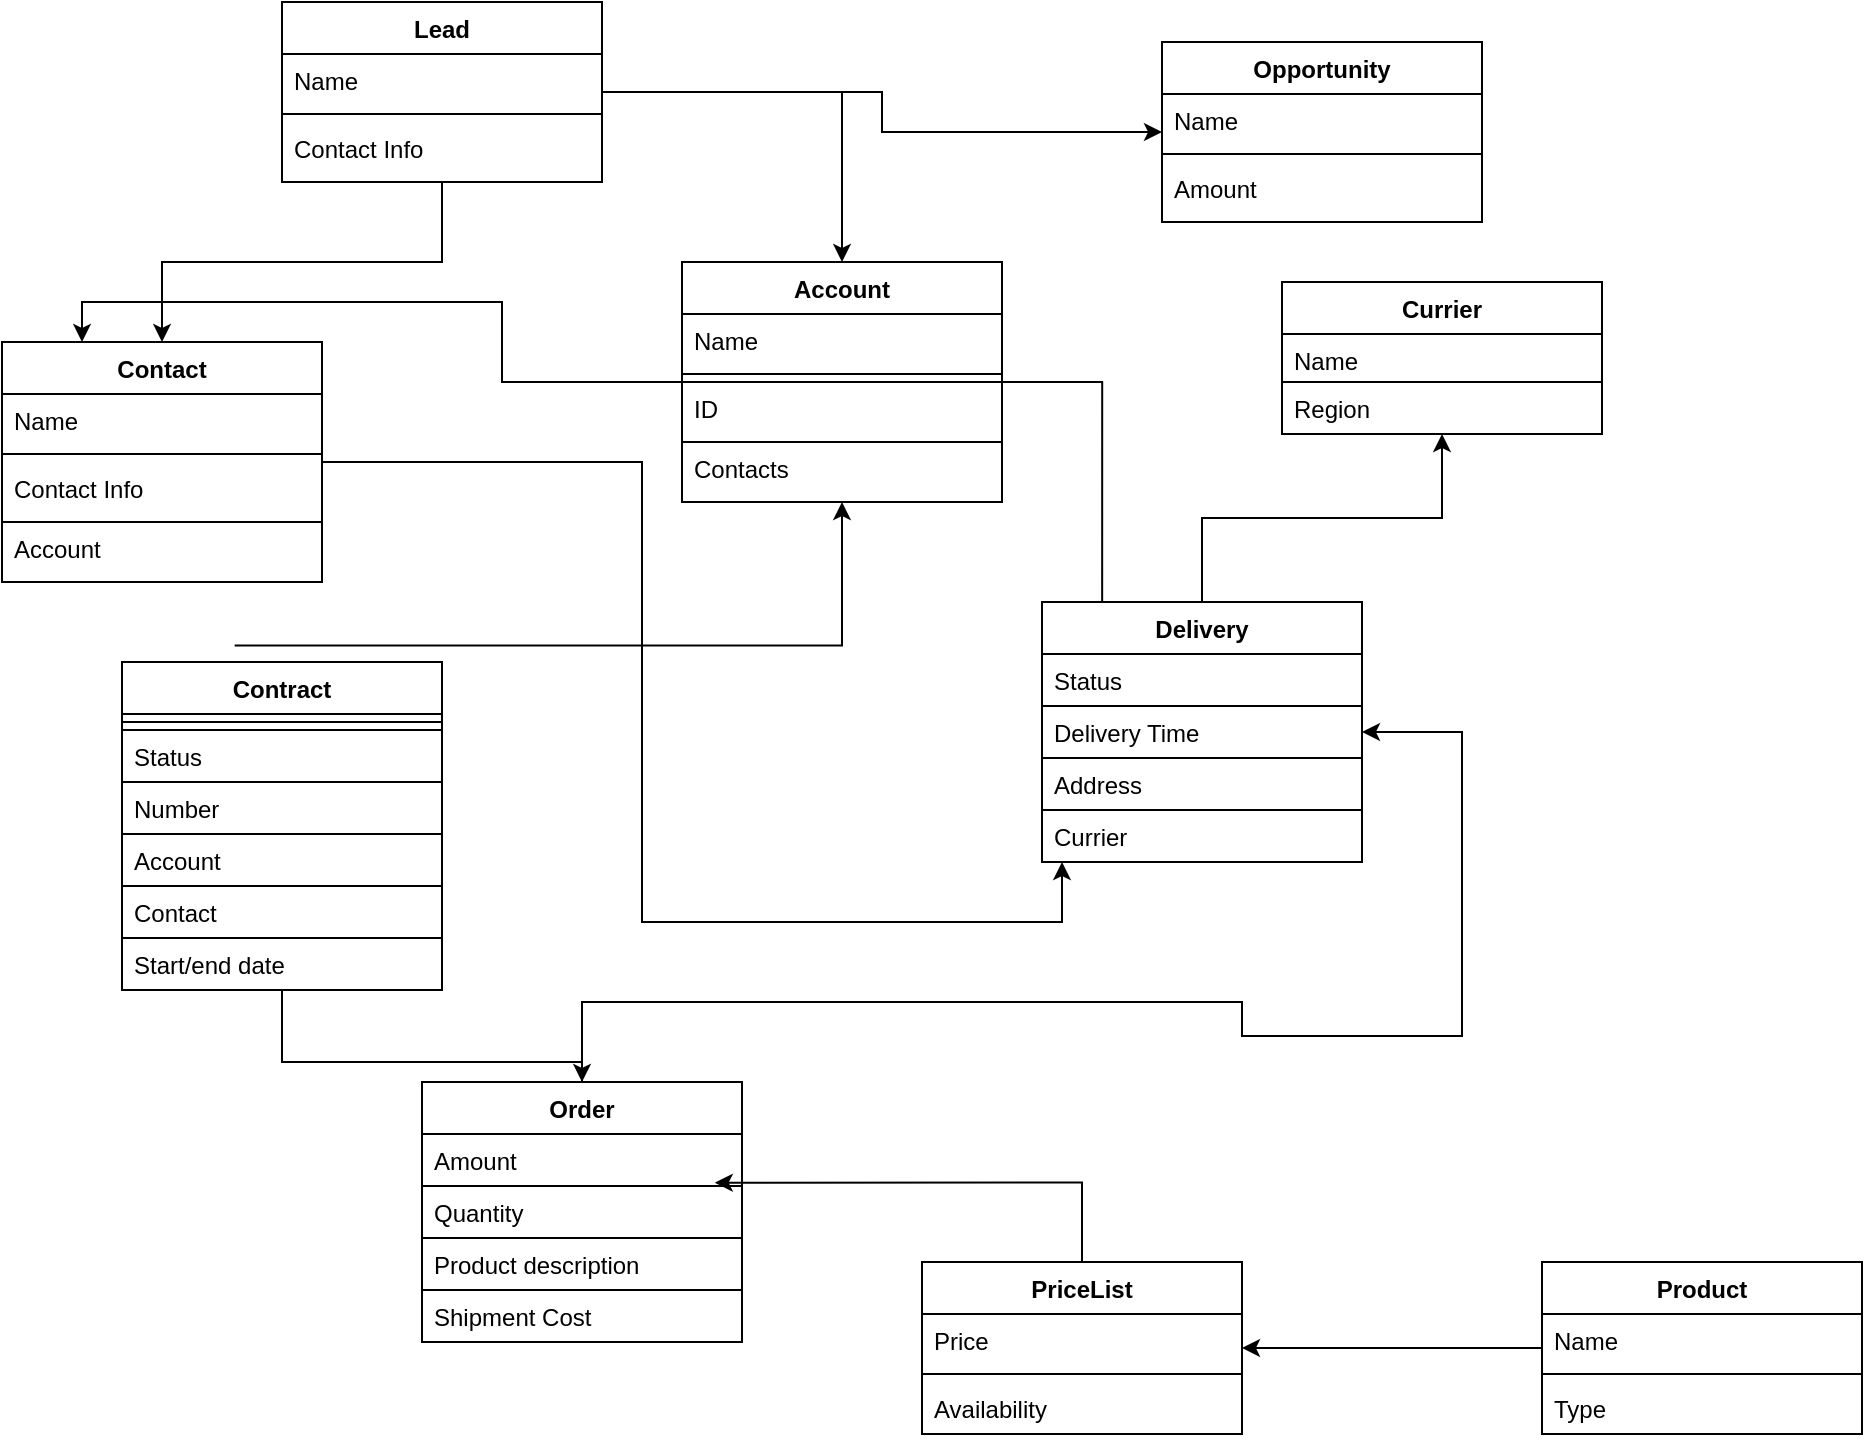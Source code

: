 <mxfile version="13.5.3" type="github">
  <diagram name="Page-1" id="b520641d-4fe3-3701-9064-5fc419738815">
    <mxGraphModel dx="868" dy="482" grid="1" gridSize="10" guides="1" tooltips="1" connect="1" arrows="1" fold="1" page="1" pageScale="1" pageWidth="1100" pageHeight="850" background="#ffffff" math="0" shadow="0">
      <root>
        <mxCell id="0" />
        <mxCell id="1" parent="0" />
        <mxCell id="QXKJpP7RtMIgjdvXQBMT-15" value="" style="edgeStyle=orthogonalEdgeStyle;rounded=0;orthogonalLoop=1;jettySize=auto;html=1;" parent="1" source="QXKJpP7RtMIgjdvXQBMT-7" target="QXKJpP7RtMIgjdvXQBMT-11" edge="1">
          <mxGeometry relative="1" as="geometry" />
        </mxCell>
        <mxCell id="QXKJpP7RtMIgjdvXQBMT-20" value="" style="edgeStyle=orthogonalEdgeStyle;rounded=0;orthogonalLoop=1;jettySize=auto;html=1;" parent="1" source="QXKJpP7RtMIgjdvXQBMT-7" target="QXKJpP7RtMIgjdvXQBMT-16" edge="1">
          <mxGeometry relative="1" as="geometry" />
        </mxCell>
        <mxCell id="QXKJpP7RtMIgjdvXQBMT-29" value="" style="edgeStyle=orthogonalEdgeStyle;rounded=0;orthogonalLoop=1;jettySize=auto;html=1;" parent="1" source="QXKJpP7RtMIgjdvXQBMT-7" target="QXKJpP7RtMIgjdvXQBMT-24" edge="1">
          <mxGeometry relative="1" as="geometry" />
        </mxCell>
        <mxCell id="QXKJpP7RtMIgjdvXQBMT-62" style="edgeStyle=orthogonalEdgeStyle;rounded=0;orthogonalLoop=1;jettySize=auto;html=1;entryX=0.188;entryY=0.128;entryDx=0;entryDy=0;entryPerimeter=0;" parent="1" source="QXKJpP7RtMIgjdvXQBMT-11" target="QXKJpP7RtMIgjdvXQBMT-53" edge="1">
          <mxGeometry relative="1" as="geometry" />
        </mxCell>
        <mxCell id="QXKJpP7RtMIgjdvXQBMT-63" style="edgeStyle=orthogonalEdgeStyle;rounded=0;orthogonalLoop=1;jettySize=auto;html=1;" parent="1" source="QXKJpP7RtMIgjdvXQBMT-16" target="QXKJpP7RtMIgjdvXQBMT-53" edge="1">
          <mxGeometry relative="1" as="geometry">
            <Array as="points">
              <mxPoint x="360" y="470" />
              <mxPoint x="570" y="470" />
            </Array>
          </mxGeometry>
        </mxCell>
        <mxCell id="QXKJpP7RtMIgjdvXQBMT-38" value="" style="edgeStyle=orthogonalEdgeStyle;rounded=0;orthogonalLoop=1;jettySize=auto;html=1;" parent="1" source="QXKJpP7RtMIgjdvXQBMT-30" target="QXKJpP7RtMIgjdvXQBMT-34" edge="1">
          <mxGeometry relative="1" as="geometry" />
        </mxCell>
        <mxCell id="QXKJpP7RtMIgjdvXQBMT-50" value="" style="edgeStyle=orthogonalEdgeStyle;rounded=0;orthogonalLoop=1;jettySize=auto;html=1;" parent="1" source="QXKJpP7RtMIgjdvXQBMT-39" target="QXKJpP7RtMIgjdvXQBMT-46" edge="1">
          <mxGeometry relative="1" as="geometry">
            <Array as="points">
              <mxPoint x="180" y="540" />
              <mxPoint x="330" y="540" />
            </Array>
          </mxGeometry>
        </mxCell>
        <mxCell id="QXKJpP7RtMIgjdvXQBMT-60" value="" style="edgeStyle=orthogonalEdgeStyle;rounded=0;orthogonalLoop=1;jettySize=auto;html=1;" parent="1" source="QXKJpP7RtMIgjdvXQBMT-53" target="QXKJpP7RtMIgjdvXQBMT-57" edge="1">
          <mxGeometry relative="1" as="geometry" />
        </mxCell>
        <mxCell id="QXKJpP7RtMIgjdvXQBMT-65" style="edgeStyle=orthogonalEdgeStyle;rounded=0;orthogonalLoop=1;jettySize=auto;html=1;entryX=0.25;entryY=0;entryDx=0;entryDy=0;" parent="1" source="QXKJpP7RtMIgjdvXQBMT-11" target="QXKJpP7RtMIgjdvXQBMT-16" edge="1">
          <mxGeometry relative="1" as="geometry" />
        </mxCell>
        <mxCell id="QXKJpP7RtMIgjdvXQBMT-24" value="Opportunity" style="swimlane;fontStyle=1;align=center;verticalAlign=top;childLayout=stackLayout;horizontal=1;startSize=26;horizontalStack=0;resizeParent=1;resizeParentMax=0;resizeLast=0;collapsible=1;marginBottom=0;flipH=0;flipV=0;" parent="1" vertex="1">
          <mxGeometry x="620" y="30" width="160" height="90" as="geometry">
            <mxRectangle x="300" y="260" width="100" height="26" as="alternateBounds" />
          </mxGeometry>
        </mxCell>
        <mxCell id="QXKJpP7RtMIgjdvXQBMT-25" value="Name" style="text;strokeColor=none;fillColor=none;align=left;verticalAlign=top;spacingLeft=4;spacingRight=4;overflow=hidden;rotatable=0;points=[[0,0.5],[1,0.5]];portConstraint=eastwest;" parent="QXKJpP7RtMIgjdvXQBMT-24" vertex="1">
          <mxGeometry y="26" width="160" height="26" as="geometry" />
        </mxCell>
        <mxCell id="QXKJpP7RtMIgjdvXQBMT-26" value="" style="line;strokeWidth=1;fillColor=none;align=left;verticalAlign=middle;spacingTop=-1;spacingLeft=3;spacingRight=3;rotatable=0;labelPosition=right;points=[];portConstraint=eastwest;" parent="QXKJpP7RtMIgjdvXQBMT-24" vertex="1">
          <mxGeometry y="52" width="160" height="8" as="geometry" />
        </mxCell>
        <mxCell id="QXKJpP7RtMIgjdvXQBMT-27" value="Amount" style="text;strokeColor=none;fillColor=none;align=left;verticalAlign=top;spacingLeft=4;spacingRight=4;overflow=hidden;rotatable=0;points=[[0,0.5],[1,0.5]];portConstraint=eastwest;" parent="QXKJpP7RtMIgjdvXQBMT-24" vertex="1">
          <mxGeometry y="60" width="160" height="30" as="geometry" />
        </mxCell>
        <mxCell id="QXKJpP7RtMIgjdvXQBMT-7" value="Lead&#xa;&#xa;&#xa;&#xa;&#xa;&#xa;&#xa;" style="swimlane;fontStyle=1;align=center;verticalAlign=top;childLayout=stackLayout;horizontal=1;startSize=26;horizontalStack=0;resizeParent=1;resizeParentMax=0;resizeLast=0;collapsible=1;marginBottom=0;flipH=0;flipV=0;" parent="1" vertex="1">
          <mxGeometry x="180" y="10" width="160" height="90" as="geometry">
            <mxRectangle x="300" y="260" width="100" height="26" as="alternateBounds" />
          </mxGeometry>
        </mxCell>
        <mxCell id="QXKJpP7RtMIgjdvXQBMT-8" value="Name" style="text;strokeColor=none;fillColor=none;align=left;verticalAlign=top;spacingLeft=4;spacingRight=4;overflow=hidden;rotatable=0;points=[[0,0.5],[1,0.5]];portConstraint=eastwest;" parent="QXKJpP7RtMIgjdvXQBMT-7" vertex="1">
          <mxGeometry y="26" width="160" height="26" as="geometry" />
        </mxCell>
        <mxCell id="QXKJpP7RtMIgjdvXQBMT-9" value="" style="line;strokeWidth=1;fillColor=none;align=left;verticalAlign=middle;spacingTop=-1;spacingLeft=3;spacingRight=3;rotatable=0;labelPosition=right;points=[];portConstraint=eastwest;" parent="QXKJpP7RtMIgjdvXQBMT-7" vertex="1">
          <mxGeometry y="52" width="160" height="8" as="geometry" />
        </mxCell>
        <mxCell id="QXKJpP7RtMIgjdvXQBMT-10" value="Contact Info" style="text;strokeColor=none;fillColor=none;align=left;verticalAlign=top;spacingLeft=4;spacingRight=4;overflow=hidden;rotatable=0;points=[[0,0.5],[1,0.5]];portConstraint=eastwest;" parent="QXKJpP7RtMIgjdvXQBMT-7" vertex="1">
          <mxGeometry y="60" width="160" height="30" as="geometry" />
        </mxCell>
        <mxCell id="QXKJpP7RtMIgjdvXQBMT-70" style="edgeStyle=orthogonalEdgeStyle;rounded=0;orthogonalLoop=1;jettySize=auto;html=1;exitX=0.352;exitY=-0.05;exitDx=0;exitDy=0;exitPerimeter=0;" parent="1" source="QXKJpP7RtMIgjdvXQBMT-39" target="QXKJpP7RtMIgjdvXQBMT-11" edge="1">
          <mxGeometry relative="1" as="geometry" />
        </mxCell>
        <mxCell id="QXKJpP7RtMIgjdvXQBMT-57" value="Currier" style="swimlane;fontStyle=1;align=center;verticalAlign=top;childLayout=stackLayout;horizontal=1;startSize=26;horizontalStack=0;resizeParent=1;resizeParentMax=0;resizeLast=0;collapsible=1;marginBottom=0;" parent="1" vertex="1">
          <mxGeometry x="680" y="150" width="160" height="76" as="geometry" />
        </mxCell>
        <mxCell id="QXKJpP7RtMIgjdvXQBMT-58" value="Name" style="text;strokeColor=none;fillColor=none;align=left;verticalAlign=top;spacingLeft=4;spacingRight=4;overflow=hidden;rotatable=0;points=[[0,0.5],[1,0.5]];portConstraint=eastwest;" parent="QXKJpP7RtMIgjdvXQBMT-57" vertex="1">
          <mxGeometry y="26" width="160" height="24" as="geometry" />
        </mxCell>
        <mxCell id="QXKJpP7RtMIgjdvXQBMT-59" value="Region" style="text;fillColor=none;align=left;verticalAlign=top;spacingLeft=4;spacingRight=4;overflow=hidden;rotatable=0;points=[[0,0.5],[1,0.5]];portConstraint=eastwest;strokeColor=#000000;" parent="QXKJpP7RtMIgjdvXQBMT-57" vertex="1">
          <mxGeometry y="50" width="160" height="26" as="geometry" />
        </mxCell>
        <mxCell id="QXKJpP7RtMIgjdvXQBMT-72" style="edgeStyle=orthogonalEdgeStyle;rounded=0;orthogonalLoop=1;jettySize=auto;html=1;entryX=0.915;entryY=-0.064;entryDx=0;entryDy=0;entryPerimeter=0;" parent="1" source="QXKJpP7RtMIgjdvXQBMT-34" target="QXKJpP7RtMIgjdvXQBMT-67" edge="1">
          <mxGeometry relative="1" as="geometry" />
        </mxCell>
        <mxCell id="QXKJpP7RtMIgjdvXQBMT-73" style="edgeStyle=orthogonalEdgeStyle;rounded=0;orthogonalLoop=1;jettySize=auto;html=1;entryX=1;entryY=0.5;entryDx=0;entryDy=0;" parent="1" source="QXKJpP7RtMIgjdvXQBMT-46" target="QXKJpP7RtMIgjdvXQBMT-68" edge="1">
          <mxGeometry relative="1" as="geometry">
            <mxPoint x="810" y="470" as="targetPoint" />
            <Array as="points">
              <mxPoint x="330" y="510" />
              <mxPoint x="660" y="510" />
              <mxPoint x="660" y="527" />
              <mxPoint x="770" y="527" />
              <mxPoint x="770" y="375" />
            </Array>
          </mxGeometry>
        </mxCell>
        <mxCell id="QXKJpP7RtMIgjdvXQBMT-11" value="Account" style="swimlane;fontStyle=1;align=center;verticalAlign=top;childLayout=stackLayout;horizontal=1;startSize=26;horizontalStack=0;resizeParent=1;resizeParentMax=0;resizeLast=0;collapsible=1;marginBottom=0;" parent="1" vertex="1">
          <mxGeometry x="380" y="140" width="160" height="120" as="geometry">
            <mxRectangle x="300" y="260" width="100" height="26" as="alternateBounds" />
          </mxGeometry>
        </mxCell>
        <mxCell id="QXKJpP7RtMIgjdvXQBMT-12" value="Name" style="text;strokeColor=none;fillColor=none;align=left;verticalAlign=top;spacingLeft=4;spacingRight=4;overflow=hidden;rotatable=0;points=[[0,0.5],[1,0.5]];portConstraint=eastwest;" parent="QXKJpP7RtMIgjdvXQBMT-11" vertex="1">
          <mxGeometry y="26" width="160" height="26" as="geometry" />
        </mxCell>
        <mxCell id="QXKJpP7RtMIgjdvXQBMT-13" value="" style="line;strokeWidth=1;fillColor=none;align=left;verticalAlign=middle;spacingTop=-1;spacingLeft=3;spacingRight=3;rotatable=0;labelPosition=right;points=[];portConstraint=eastwest;" parent="QXKJpP7RtMIgjdvXQBMT-11" vertex="1">
          <mxGeometry y="52" width="160" height="8" as="geometry" />
        </mxCell>
        <mxCell id="QXKJpP7RtMIgjdvXQBMT-64" value="ID" style="text;fillColor=none;align=left;verticalAlign=top;spacingLeft=4;spacingRight=4;overflow=hidden;rotatable=0;points=[[0,0.5],[1,0.5]];portConstraint=eastwest;strokeColor=#000000;" parent="QXKJpP7RtMIgjdvXQBMT-11" vertex="1">
          <mxGeometry y="60" width="160" height="30" as="geometry" />
        </mxCell>
        <mxCell id="QXKJpP7RtMIgjdvXQBMT-76" value="Contacts " style="text;fillColor=none;align=left;verticalAlign=top;spacingLeft=4;spacingRight=4;overflow=hidden;rotatable=0;points=[[0,0.5],[1,0.5]];portConstraint=eastwest;strokeColor=#000000;" parent="QXKJpP7RtMIgjdvXQBMT-11" vertex="1">
          <mxGeometry y="90" width="160" height="30" as="geometry" />
        </mxCell>
        <mxCell id="QXKJpP7RtMIgjdvXQBMT-16" value="Contact" style="swimlane;fontStyle=1;align=center;verticalAlign=top;childLayout=stackLayout;horizontal=1;startSize=26;horizontalStack=0;resizeParent=1;resizeParentMax=0;resizeLast=0;collapsible=1;marginBottom=0;flipH=0;flipV=0;" parent="1" vertex="1">
          <mxGeometry x="40" y="180" width="160" height="120" as="geometry">
            <mxRectangle x="300" y="260" width="100" height="26" as="alternateBounds" />
          </mxGeometry>
        </mxCell>
        <mxCell id="QXKJpP7RtMIgjdvXQBMT-17" value="Name" style="text;strokeColor=none;fillColor=none;align=left;verticalAlign=top;spacingLeft=4;spacingRight=4;overflow=hidden;rotatable=0;points=[[0,0.5],[1,0.5]];portConstraint=eastwest;" parent="QXKJpP7RtMIgjdvXQBMT-16" vertex="1">
          <mxGeometry y="26" width="160" height="26" as="geometry" />
        </mxCell>
        <mxCell id="QXKJpP7RtMIgjdvXQBMT-18" value="" style="line;strokeWidth=1;fillColor=none;align=left;verticalAlign=middle;spacingTop=-1;spacingLeft=3;spacingRight=3;rotatable=0;labelPosition=right;points=[];portConstraint=eastwest;" parent="QXKJpP7RtMIgjdvXQBMT-16" vertex="1">
          <mxGeometry y="52" width="160" height="8" as="geometry" />
        </mxCell>
        <mxCell id="QXKJpP7RtMIgjdvXQBMT-75" value="Contact Info" style="text;strokeColor=none;fillColor=none;align=left;verticalAlign=top;spacingLeft=4;spacingRight=4;overflow=hidden;rotatable=0;points=[[0,0.5],[1,0.5]];portConstraint=eastwest;" parent="QXKJpP7RtMIgjdvXQBMT-16" vertex="1">
          <mxGeometry y="60" width="160" height="30" as="geometry" />
        </mxCell>
        <mxCell id="QXKJpP7RtMIgjdvXQBMT-19" value="Account" style="text;fillColor=none;align=left;verticalAlign=top;spacingLeft=4;spacingRight=4;overflow=hidden;rotatable=0;points=[[0,0.5],[1,0.5]];portConstraint=eastwest;strokeColor=#000000;" parent="QXKJpP7RtMIgjdvXQBMT-16" vertex="1">
          <mxGeometry y="90" width="160" height="30" as="geometry" />
        </mxCell>
        <mxCell id="QXKJpP7RtMIgjdvXQBMT-53" value="Delivery" style="swimlane;fontStyle=1;align=center;verticalAlign=top;childLayout=stackLayout;horizontal=1;startSize=26;horizontalStack=0;resizeParent=1;resizeParentMax=0;resizeLast=0;collapsible=1;marginBottom=0;" parent="1" vertex="1">
          <mxGeometry x="560" y="310" width="160" height="130" as="geometry" />
        </mxCell>
        <mxCell id="QXKJpP7RtMIgjdvXQBMT-54" value="Status" style="text;strokeColor=none;fillColor=none;align=left;verticalAlign=top;spacingLeft=4;spacingRight=4;overflow=hidden;rotatable=0;points=[[0,0.5],[1,0.5]];portConstraint=eastwest;" parent="QXKJpP7RtMIgjdvXQBMT-53" vertex="1">
          <mxGeometry y="26" width="160" height="26" as="geometry" />
        </mxCell>
        <mxCell id="QXKJpP7RtMIgjdvXQBMT-68" value="Delivery Time" style="text;fillColor=none;align=left;verticalAlign=top;spacingLeft=4;spacingRight=4;overflow=hidden;rotatable=0;points=[[0,0.5],[1,0.5]];portConstraint=eastwest;strokeColor=#000000;" parent="QXKJpP7RtMIgjdvXQBMT-53" vertex="1">
          <mxGeometry y="52" width="160" height="26" as="geometry" />
        </mxCell>
        <mxCell id="QXKJpP7RtMIgjdvXQBMT-55" value="Address" style="text;fillColor=none;align=left;verticalAlign=top;spacingLeft=4;spacingRight=4;overflow=hidden;rotatable=0;points=[[0,0.5],[1,0.5]];portConstraint=eastwest;strokeColor=#000000;" parent="QXKJpP7RtMIgjdvXQBMT-53" vertex="1">
          <mxGeometry y="78" width="160" height="26" as="geometry" />
        </mxCell>
        <mxCell id="QXKJpP7RtMIgjdvXQBMT-81" value="Currier" style="text;fillColor=none;align=left;verticalAlign=top;spacingLeft=4;spacingRight=4;overflow=hidden;rotatable=0;points=[[0,0.5],[1,0.5]];portConstraint=eastwest;strokeColor=#000000;" parent="QXKJpP7RtMIgjdvXQBMT-53" vertex="1">
          <mxGeometry y="104" width="160" height="26" as="geometry" />
        </mxCell>
        <mxCell id="QXKJpP7RtMIgjdvXQBMT-46" value="Order" style="swimlane;fontStyle=1;align=center;verticalAlign=top;childLayout=stackLayout;horizontal=1;startSize=26;horizontalStack=0;resizeParent=1;resizeParentMax=0;resizeLast=0;collapsible=1;marginBottom=0;" parent="1" vertex="1">
          <mxGeometry x="250" y="550" width="160" height="130" as="geometry" />
        </mxCell>
        <mxCell id="QXKJpP7RtMIgjdvXQBMT-47" value="Amount " style="text;strokeColor=none;fillColor=none;align=left;verticalAlign=top;spacingLeft=4;spacingRight=4;overflow=hidden;rotatable=0;points=[[0,0.5],[1,0.5]];portConstraint=eastwest;" parent="QXKJpP7RtMIgjdvXQBMT-46" vertex="1">
          <mxGeometry y="26" width="160" height="26" as="geometry" />
        </mxCell>
        <mxCell id="QXKJpP7RtMIgjdvXQBMT-67" value="Quantity " style="text;fillColor=none;align=left;verticalAlign=top;spacingLeft=4;spacingRight=4;overflow=hidden;rotatable=0;points=[[0,0.5],[1,0.5]];portConstraint=eastwest;strokeColor=#000000;" parent="QXKJpP7RtMIgjdvXQBMT-46" vertex="1">
          <mxGeometry y="52" width="160" height="26" as="geometry" />
        </mxCell>
        <mxCell id="QXKJpP7RtMIgjdvXQBMT-52" value="Product description" style="text;fillColor=none;align=left;verticalAlign=top;spacingLeft=4;spacingRight=4;overflow=hidden;rotatable=0;points=[[0,0.5],[1,0.5]];portConstraint=eastwest;strokeColor=#000000;" parent="QXKJpP7RtMIgjdvXQBMT-46" vertex="1">
          <mxGeometry y="78" width="160" height="26" as="geometry" />
        </mxCell>
        <mxCell id="QXKJpP7RtMIgjdvXQBMT-80" value="Shipment Cost" style="text;fillColor=none;align=left;verticalAlign=top;spacingLeft=4;spacingRight=4;overflow=hidden;rotatable=0;points=[[0,0.5],[1,0.5]];portConstraint=eastwest;strokeColor=#000000;" parent="QXKJpP7RtMIgjdvXQBMT-46" vertex="1">
          <mxGeometry y="104" width="160" height="26" as="geometry" />
        </mxCell>
        <mxCell id="QXKJpP7RtMIgjdvXQBMT-39" value="Contract" style="swimlane;fontStyle=1;align=center;verticalAlign=top;childLayout=stackLayout;horizontal=1;startSize=26;horizontalStack=0;resizeParent=1;resizeParentMax=0;resizeLast=0;collapsible=1;marginBottom=0;" parent="1" vertex="1">
          <mxGeometry x="100" y="340" width="160" height="164" as="geometry" />
        </mxCell>
        <mxCell id="QXKJpP7RtMIgjdvXQBMT-41" value="" style="line;strokeWidth=1;fillColor=none;align=left;verticalAlign=middle;spacingTop=-1;spacingLeft=3;spacingRight=3;rotatable=0;labelPosition=right;points=[];portConstraint=eastwest;" parent="QXKJpP7RtMIgjdvXQBMT-39" vertex="1">
          <mxGeometry y="26" width="160" height="8" as="geometry" />
        </mxCell>
        <mxCell id="QXKJpP7RtMIgjdvXQBMT-42" value="Status" style="text;fillColor=none;align=left;verticalAlign=top;spacingLeft=4;spacingRight=4;overflow=hidden;rotatable=0;points=[[0,0.5],[1,0.5]];portConstraint=eastwest;strokeColor=#000000;" parent="QXKJpP7RtMIgjdvXQBMT-39" vertex="1">
          <mxGeometry y="34" width="160" height="26" as="geometry" />
        </mxCell>
        <mxCell id="QXKJpP7RtMIgjdvXQBMT-77" value="Number" style="text;strokeColor=none;fillColor=none;align=left;verticalAlign=top;spacingLeft=4;spacingRight=4;overflow=hidden;rotatable=0;points=[[0,0.5],[1,0.5]];portConstraint=eastwest;" parent="QXKJpP7RtMIgjdvXQBMT-39" vertex="1">
          <mxGeometry y="60" width="160" height="26" as="geometry" />
        </mxCell>
        <mxCell id="QXKJpP7RtMIgjdvXQBMT-78" value="Account &#xa;" style="text;fillColor=none;align=left;verticalAlign=top;spacingLeft=4;spacingRight=4;overflow=hidden;rotatable=0;points=[[0,0.5],[1,0.5]];portConstraint=eastwest;strokeColor=#000000;" parent="QXKJpP7RtMIgjdvXQBMT-39" vertex="1">
          <mxGeometry y="86" width="160" height="26" as="geometry" />
        </mxCell>
        <mxCell id="dWFDtnVp8Jf_XRUJYiEl-1" value="Contact" style="text;fillColor=none;align=left;verticalAlign=top;spacingLeft=4;spacingRight=4;overflow=hidden;rotatable=0;points=[[0,0.5],[1,0.5]];portConstraint=eastwest;strokeColor=#000000;" vertex="1" parent="QXKJpP7RtMIgjdvXQBMT-39">
          <mxGeometry y="112" width="160" height="26" as="geometry" />
        </mxCell>
        <mxCell id="QXKJpP7RtMIgjdvXQBMT-79" value="Start/end date" style="text;fillColor=none;align=left;verticalAlign=top;spacingLeft=4;spacingRight=4;overflow=hidden;rotatable=0;points=[[0,0.5],[1,0.5]];portConstraint=eastwest;strokeColor=#000000;" parent="QXKJpP7RtMIgjdvXQBMT-39" vertex="1">
          <mxGeometry y="138" width="160" height="26" as="geometry" />
        </mxCell>
        <mxCell id="QXKJpP7RtMIgjdvXQBMT-34" value="PriceList" style="swimlane;fontStyle=1;align=center;verticalAlign=top;childLayout=stackLayout;horizontal=1;startSize=26;horizontalStack=0;resizeParent=1;resizeParentMax=0;resizeLast=0;collapsible=1;marginBottom=0;" parent="1" vertex="1">
          <mxGeometry x="500" y="640" width="160" height="86" as="geometry" />
        </mxCell>
        <mxCell id="QXKJpP7RtMIgjdvXQBMT-35" value="Price" style="text;strokeColor=none;fillColor=none;align=left;verticalAlign=top;spacingLeft=4;spacingRight=4;overflow=hidden;rotatable=0;points=[[0,0.5],[1,0.5]];portConstraint=eastwest;" parent="QXKJpP7RtMIgjdvXQBMT-34" vertex="1">
          <mxGeometry y="26" width="160" height="26" as="geometry" />
        </mxCell>
        <mxCell id="QXKJpP7RtMIgjdvXQBMT-36" value="" style="line;strokeWidth=1;fillColor=none;align=left;verticalAlign=middle;spacingTop=-1;spacingLeft=3;spacingRight=3;rotatable=0;labelPosition=right;points=[];portConstraint=eastwest;" parent="QXKJpP7RtMIgjdvXQBMT-34" vertex="1">
          <mxGeometry y="52" width="160" height="8" as="geometry" />
        </mxCell>
        <mxCell id="QXKJpP7RtMIgjdvXQBMT-37" value="Availability" style="text;strokeColor=none;fillColor=none;align=left;verticalAlign=top;spacingLeft=4;spacingRight=4;overflow=hidden;rotatable=0;points=[[0,0.5],[1,0.5]];portConstraint=eastwest;" parent="QXKJpP7RtMIgjdvXQBMT-34" vertex="1">
          <mxGeometry y="60" width="160" height="26" as="geometry" />
        </mxCell>
        <mxCell id="QXKJpP7RtMIgjdvXQBMT-30" value="Product" style="swimlane;fontStyle=1;align=center;verticalAlign=top;childLayout=stackLayout;horizontal=1;startSize=26;horizontalStack=0;resizeParent=1;resizeParentMax=0;resizeLast=0;collapsible=1;marginBottom=0;" parent="1" vertex="1">
          <mxGeometry x="810" y="640" width="160" height="86" as="geometry" />
        </mxCell>
        <mxCell id="QXKJpP7RtMIgjdvXQBMT-31" value="Name" style="text;strokeColor=none;fillColor=none;align=left;verticalAlign=top;spacingLeft=4;spacingRight=4;overflow=hidden;rotatable=0;points=[[0,0.5],[1,0.5]];portConstraint=eastwest;" parent="QXKJpP7RtMIgjdvXQBMT-30" vertex="1">
          <mxGeometry y="26" width="160" height="26" as="geometry" />
        </mxCell>
        <mxCell id="QXKJpP7RtMIgjdvXQBMT-32" value="" style="line;strokeWidth=1;fillColor=none;align=left;verticalAlign=middle;spacingTop=-1;spacingLeft=3;spacingRight=3;rotatable=0;labelPosition=right;points=[];portConstraint=eastwest;" parent="QXKJpP7RtMIgjdvXQBMT-30" vertex="1">
          <mxGeometry y="52" width="160" height="8" as="geometry" />
        </mxCell>
        <mxCell id="QXKJpP7RtMIgjdvXQBMT-33" value="Type" style="text;strokeColor=none;fillColor=none;align=left;verticalAlign=top;spacingLeft=4;spacingRight=4;overflow=hidden;rotatable=0;points=[[0,0.5],[1,0.5]];portConstraint=eastwest;" parent="QXKJpP7RtMIgjdvXQBMT-30" vertex="1">
          <mxGeometry y="60" width="160" height="26" as="geometry" />
        </mxCell>
      </root>
    </mxGraphModel>
  </diagram>
</mxfile>
